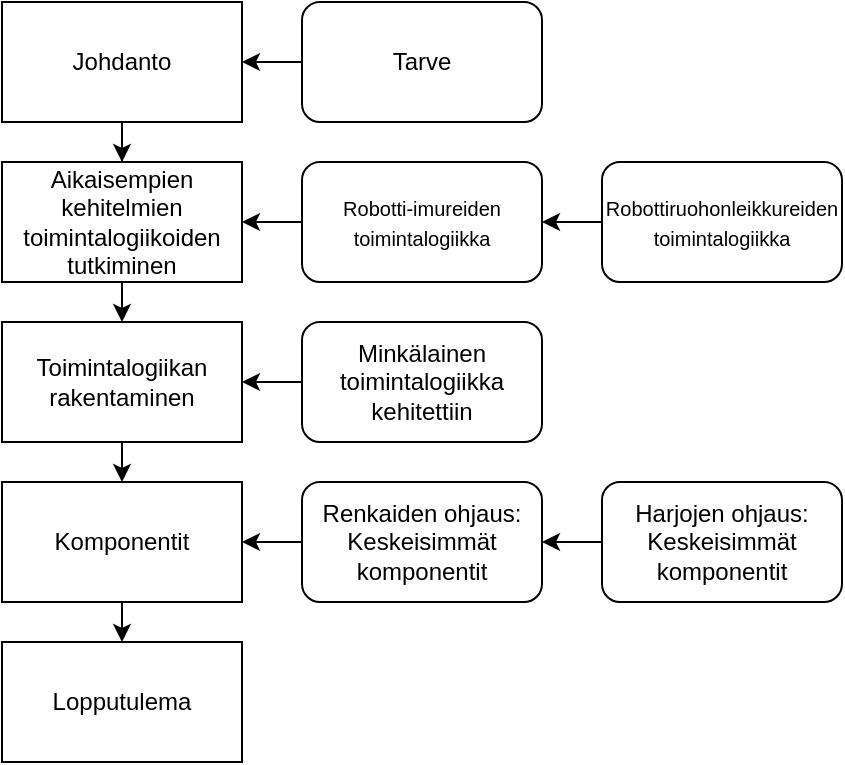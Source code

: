 <mxfile version="16.5.2" type="github">
  <diagram id="oQeZkwXzfm3SIni4WCjP" name="Page-1">
    <mxGraphModel dx="782" dy="444" grid="1" gridSize="10" guides="1" tooltips="1" connect="1" arrows="1" fold="1" page="1" pageScale="1" pageWidth="827" pageHeight="1169" math="0" shadow="0">
      <root>
        <mxCell id="0" />
        <mxCell id="1" parent="0" />
        <mxCell id="8YuRQceYXNouaps_eJ_H-20" style="edgeStyle=orthogonalEdgeStyle;rounded=0;orthogonalLoop=1;jettySize=auto;html=1;exitX=0.5;exitY=1;exitDx=0;exitDy=0;" parent="1" source="8YuRQceYXNouaps_eJ_H-1" target="8YuRQceYXNouaps_eJ_H-4" edge="1">
          <mxGeometry relative="1" as="geometry" />
        </mxCell>
        <mxCell id="8YuRQceYXNouaps_eJ_H-1" value="Johdanto" style="rounded=0;whiteSpace=wrap;html=1;" parent="1" vertex="1">
          <mxGeometry x="80" y="120" width="120" height="60" as="geometry" />
        </mxCell>
        <mxCell id="8YuRQceYXNouaps_eJ_H-10" style="edgeStyle=orthogonalEdgeStyle;rounded=0;orthogonalLoop=1;jettySize=auto;html=1;exitX=0.5;exitY=1;exitDx=0;exitDy=0;entryX=0.5;entryY=0;entryDx=0;entryDy=0;" parent="1" source="8YuRQceYXNouaps_eJ_H-2" target="8YuRQceYXNouaps_eJ_H-3" edge="1">
          <mxGeometry relative="1" as="geometry" />
        </mxCell>
        <mxCell id="8YuRQceYXNouaps_eJ_H-2" value="Toimintalogiikan rakentaminen" style="rounded=0;whiteSpace=wrap;html=1;" parent="1" vertex="1">
          <mxGeometry x="80" y="280" width="120" height="60" as="geometry" />
        </mxCell>
        <mxCell id="8YuRQceYXNouaps_eJ_H-23" style="edgeStyle=orthogonalEdgeStyle;rounded=0;orthogonalLoop=1;jettySize=auto;html=1;exitX=0.5;exitY=1;exitDx=0;exitDy=0;entryX=0.5;entryY=0;entryDx=0;entryDy=0;" parent="1" source="8YuRQceYXNouaps_eJ_H-3" target="8YuRQceYXNouaps_eJ_H-22" edge="1">
          <mxGeometry relative="1" as="geometry" />
        </mxCell>
        <mxCell id="8YuRQceYXNouaps_eJ_H-3" value="Komponentit" style="whiteSpace=wrap;html=1;" parent="1" vertex="1">
          <mxGeometry x="80" y="360" width="120" height="60" as="geometry" />
        </mxCell>
        <mxCell id="8YuRQceYXNouaps_eJ_H-21" style="edgeStyle=orthogonalEdgeStyle;rounded=0;orthogonalLoop=1;jettySize=auto;html=1;exitX=0.5;exitY=1;exitDx=0;exitDy=0;entryX=0.5;entryY=0;entryDx=0;entryDy=0;" parent="1" source="8YuRQceYXNouaps_eJ_H-4" target="8YuRQceYXNouaps_eJ_H-2" edge="1">
          <mxGeometry relative="1" as="geometry" />
        </mxCell>
        <mxCell id="8YuRQceYXNouaps_eJ_H-4" value="Aikaisempien kehitelmien toimintalogiikoiden tutkiminen" style="whiteSpace=wrap;html=1;" parent="1" vertex="1">
          <mxGeometry x="80" y="200" width="120" height="60" as="geometry" />
        </mxCell>
        <mxCell id="8YuRQceYXNouaps_eJ_H-8" style="edgeStyle=orthogonalEdgeStyle;rounded=0;orthogonalLoop=1;jettySize=auto;html=1;exitX=0;exitY=0.5;exitDx=0;exitDy=0;entryX=1;entryY=0.5;entryDx=0;entryDy=0;" parent="1" target="8YuRQceYXNouaps_eJ_H-1" edge="1">
          <mxGeometry relative="1" as="geometry">
            <mxPoint x="230" y="150" as="sourcePoint" />
          </mxGeometry>
        </mxCell>
        <mxCell id="8YuRQceYXNouaps_eJ_H-6" value="Tarve" style="rounded=1;whiteSpace=wrap;html=1;" parent="1" vertex="1">
          <mxGeometry x="230" y="120" width="120" height="60" as="geometry" />
        </mxCell>
        <mxCell id="8YuRQceYXNouaps_eJ_H-19" style="edgeStyle=orthogonalEdgeStyle;rounded=0;orthogonalLoop=1;jettySize=auto;html=1;exitX=0;exitY=0.5;exitDx=0;exitDy=0;entryX=1;entryY=0.5;entryDx=0;entryDy=0;" parent="1" source="8YuRQceYXNouaps_eJ_H-12" target="8YuRQceYXNouaps_eJ_H-4" edge="1">
          <mxGeometry relative="1" as="geometry" />
        </mxCell>
        <mxCell id="8YuRQceYXNouaps_eJ_H-12" value="&lt;font style=&quot;font-size: 10px&quot;&gt;Robotti-imureiden toimintalogiikka&lt;/font&gt;" style="rounded=1;whiteSpace=wrap;html=1;" parent="1" vertex="1">
          <mxGeometry x="230" y="200" width="120" height="60" as="geometry" />
        </mxCell>
        <mxCell id="8YuRQceYXNouaps_eJ_H-18" style="edgeStyle=orthogonalEdgeStyle;rounded=0;orthogonalLoop=1;jettySize=auto;html=1;exitX=0;exitY=0.5;exitDx=0;exitDy=0;entryX=1;entryY=0.5;entryDx=0;entryDy=0;" parent="1" source="8YuRQceYXNouaps_eJ_H-14" target="8YuRQceYXNouaps_eJ_H-2" edge="1">
          <mxGeometry relative="1" as="geometry" />
        </mxCell>
        <mxCell id="8YuRQceYXNouaps_eJ_H-14" value="Minkälainen toimintalogiikka kehitettiin" style="rounded=1;whiteSpace=wrap;html=1;" parent="1" vertex="1">
          <mxGeometry x="230" y="280" width="120" height="60" as="geometry" />
        </mxCell>
        <mxCell id="8YuRQceYXNouaps_eJ_H-17" style="edgeStyle=orthogonalEdgeStyle;rounded=0;orthogonalLoop=1;jettySize=auto;html=1;exitX=0;exitY=0.5;exitDx=0;exitDy=0;entryX=1;entryY=0.5;entryDx=0;entryDy=0;" parent="1" source="8YuRQceYXNouaps_eJ_H-16" target="8YuRQceYXNouaps_eJ_H-3" edge="1">
          <mxGeometry relative="1" as="geometry" />
        </mxCell>
        <mxCell id="8YuRQceYXNouaps_eJ_H-16" value="Renkaiden ohjaus: Keskeisimmät komponentit" style="rounded=1;whiteSpace=wrap;html=1;" parent="1" vertex="1">
          <mxGeometry x="230" y="360" width="120" height="60" as="geometry" />
        </mxCell>
        <mxCell id="8YuRQceYXNouaps_eJ_H-22" value="Lopputulema" style="rounded=0;whiteSpace=wrap;html=1;" parent="1" vertex="1">
          <mxGeometry x="80" y="440" width="120" height="60" as="geometry" />
        </mxCell>
        <mxCell id="3fbxxqJMh8eJSi5g2v8n-2" style="edgeStyle=orthogonalEdgeStyle;rounded=0;orthogonalLoop=1;jettySize=auto;html=1;exitX=0;exitY=0.5;exitDx=0;exitDy=0;entryX=1;entryY=0.5;entryDx=0;entryDy=0;" edge="1" parent="1" source="3fbxxqJMh8eJSi5g2v8n-1" target="8YuRQceYXNouaps_eJ_H-12">
          <mxGeometry relative="1" as="geometry" />
        </mxCell>
        <mxCell id="3fbxxqJMh8eJSi5g2v8n-1" value="&lt;div&gt;&lt;span&gt;&lt;font style=&quot;font-size: 10px&quot;&gt;Robottiruohonleikkureiden toimintalogiikka&lt;/font&gt;&lt;/span&gt;&lt;/div&gt;" style="rounded=1;whiteSpace=wrap;html=1;align=center;" vertex="1" parent="1">
          <mxGeometry x="380" y="200" width="120" height="60" as="geometry" />
        </mxCell>
        <mxCell id="3fbxxqJMh8eJSi5g2v8n-4" style="edgeStyle=orthogonalEdgeStyle;rounded=0;orthogonalLoop=1;jettySize=auto;html=1;exitX=0;exitY=0.5;exitDx=0;exitDy=0;entryX=1;entryY=0.5;entryDx=0;entryDy=0;fontSize=10;" edge="1" parent="1" source="3fbxxqJMh8eJSi5g2v8n-3" target="8YuRQceYXNouaps_eJ_H-16">
          <mxGeometry relative="1" as="geometry" />
        </mxCell>
        <mxCell id="3fbxxqJMh8eJSi5g2v8n-3" value="&lt;font style=&quot;font-size: 12px&quot;&gt;Harjojen ohjaus: Keskeisimmät komponentit&lt;/font&gt;" style="rounded=1;whiteSpace=wrap;html=1;fontSize=10;" vertex="1" parent="1">
          <mxGeometry x="380" y="360" width="120" height="60" as="geometry" />
        </mxCell>
      </root>
    </mxGraphModel>
  </diagram>
</mxfile>
